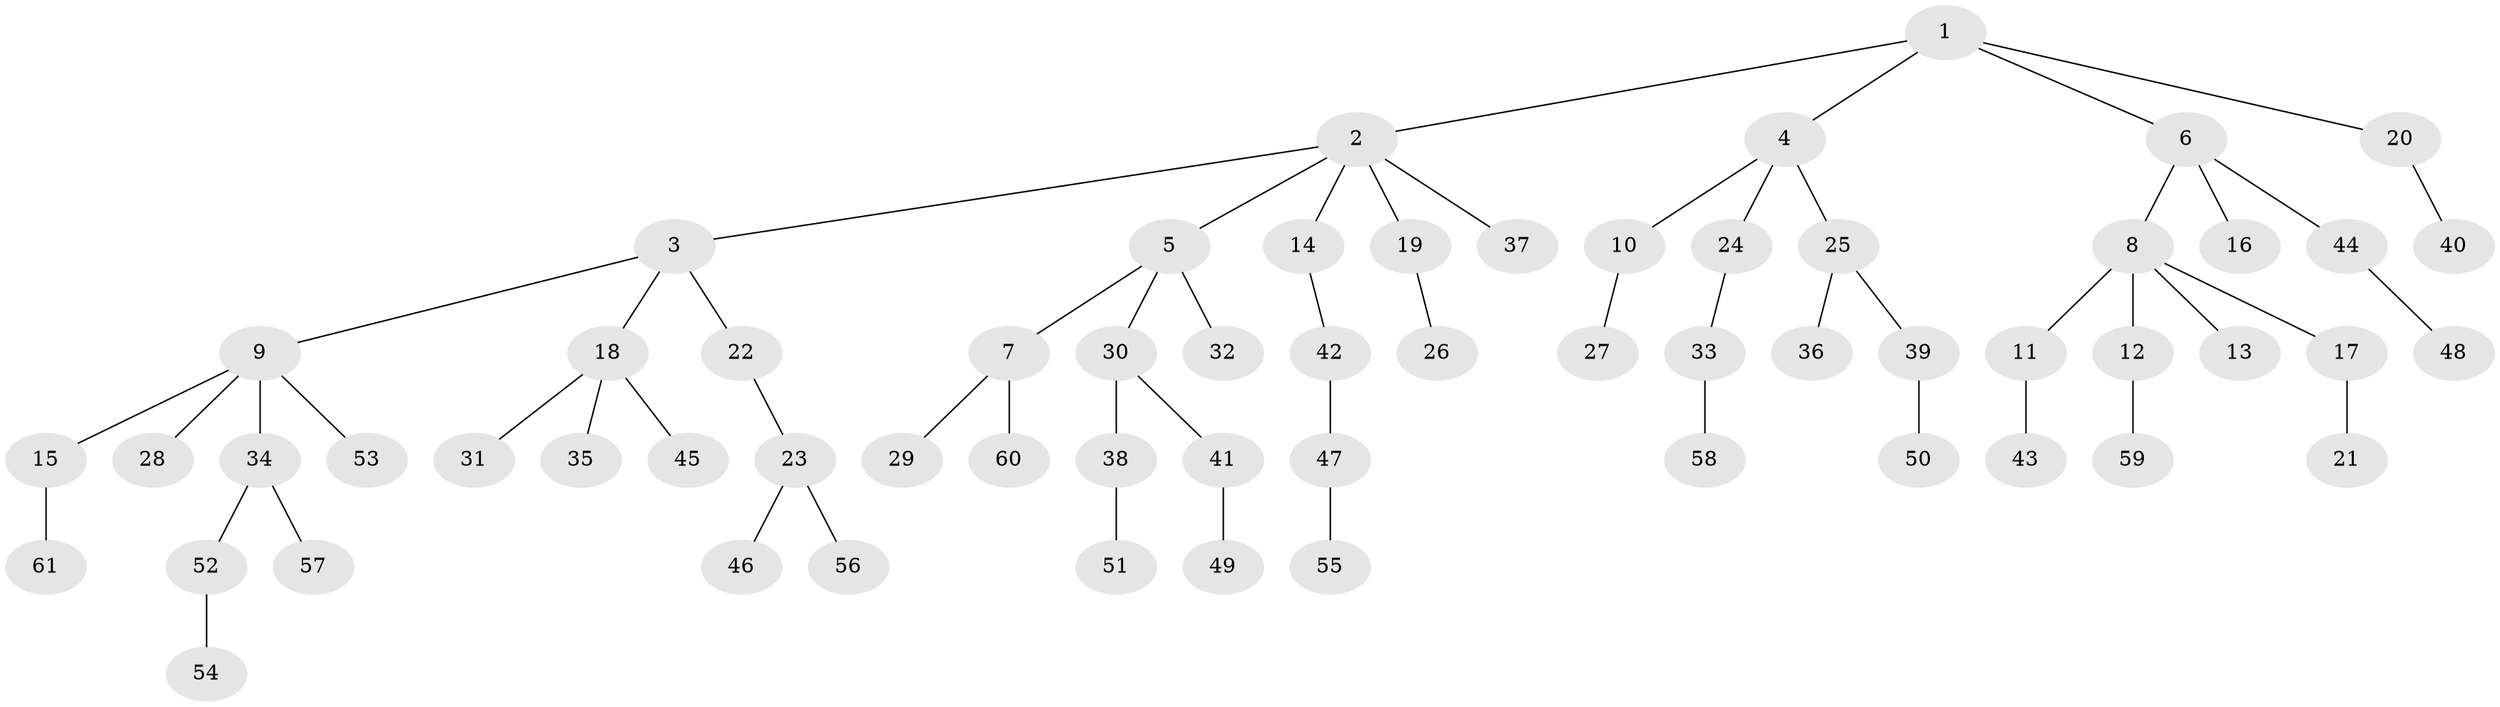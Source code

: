// Generated by graph-tools (version 1.1) at 2025/52/03/09/25 04:52:50]
// undirected, 61 vertices, 60 edges
graph export_dot {
graph [start="1"]
  node [color=gray90,style=filled];
  1;
  2;
  3;
  4;
  5;
  6;
  7;
  8;
  9;
  10;
  11;
  12;
  13;
  14;
  15;
  16;
  17;
  18;
  19;
  20;
  21;
  22;
  23;
  24;
  25;
  26;
  27;
  28;
  29;
  30;
  31;
  32;
  33;
  34;
  35;
  36;
  37;
  38;
  39;
  40;
  41;
  42;
  43;
  44;
  45;
  46;
  47;
  48;
  49;
  50;
  51;
  52;
  53;
  54;
  55;
  56;
  57;
  58;
  59;
  60;
  61;
  1 -- 2;
  1 -- 4;
  1 -- 6;
  1 -- 20;
  2 -- 3;
  2 -- 5;
  2 -- 14;
  2 -- 19;
  2 -- 37;
  3 -- 9;
  3 -- 18;
  3 -- 22;
  4 -- 10;
  4 -- 24;
  4 -- 25;
  5 -- 7;
  5 -- 30;
  5 -- 32;
  6 -- 8;
  6 -- 16;
  6 -- 44;
  7 -- 29;
  7 -- 60;
  8 -- 11;
  8 -- 12;
  8 -- 13;
  8 -- 17;
  9 -- 15;
  9 -- 28;
  9 -- 34;
  9 -- 53;
  10 -- 27;
  11 -- 43;
  12 -- 59;
  14 -- 42;
  15 -- 61;
  17 -- 21;
  18 -- 31;
  18 -- 35;
  18 -- 45;
  19 -- 26;
  20 -- 40;
  22 -- 23;
  23 -- 46;
  23 -- 56;
  24 -- 33;
  25 -- 36;
  25 -- 39;
  30 -- 38;
  30 -- 41;
  33 -- 58;
  34 -- 52;
  34 -- 57;
  38 -- 51;
  39 -- 50;
  41 -- 49;
  42 -- 47;
  44 -- 48;
  47 -- 55;
  52 -- 54;
}
